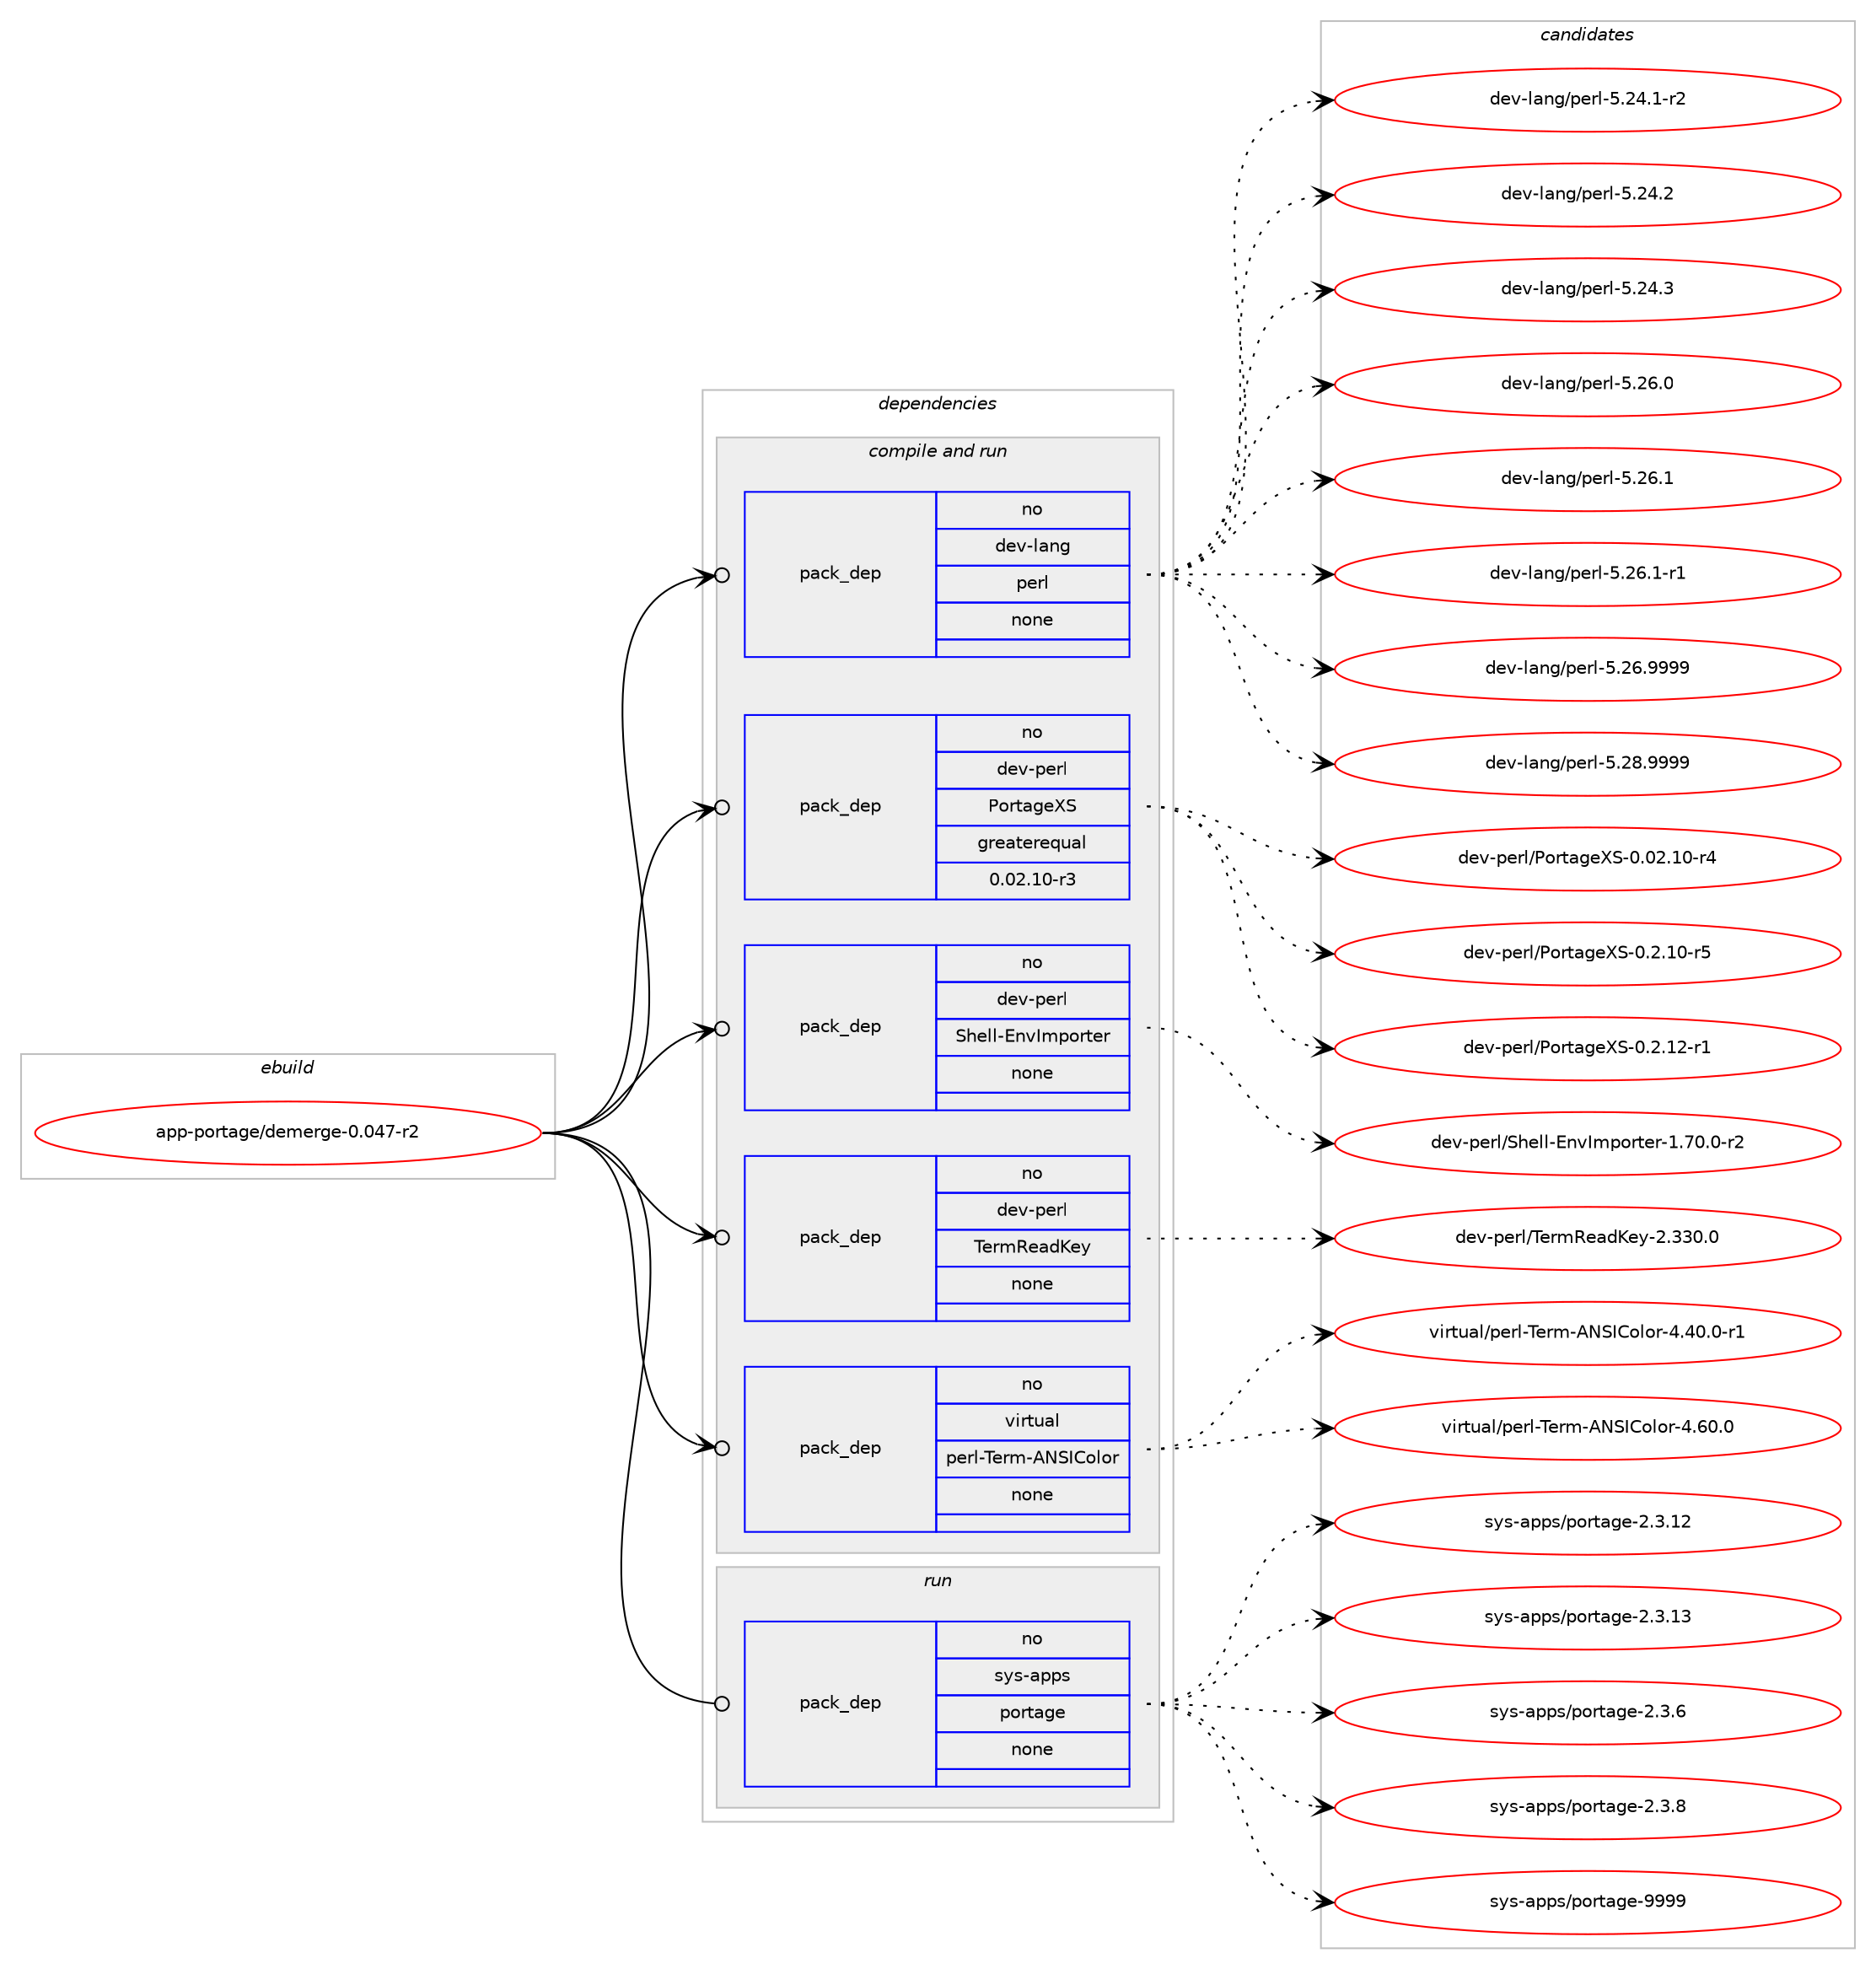digraph prolog {

# *************
# Graph options
# *************

newrank=true;
concentrate=true;
compound=true;
graph [rankdir=LR,fontname=Helvetica,fontsize=10,ranksep=1.5];#, ranksep=2.5, nodesep=0.2];
edge  [arrowhead=vee];
node  [fontname=Helvetica,fontsize=10];

# **********
# The ebuild
# **********

subgraph cluster_leftcol {
color=gray;
rank=same;
label=<<i>ebuild</i>>;
id [label="app-portage/demerge-0.047-r2", color=red, width=4, href="../app-portage/demerge-0.047-r2.svg"];
}

# ****************
# The dependencies
# ****************

subgraph cluster_midcol {
color=gray;
label=<<i>dependencies</i>>;
subgraph cluster_compile {
fillcolor="#eeeeee";
style=filled;
label=<<i>compile</i>>;
}
subgraph cluster_compileandrun {
fillcolor="#eeeeee";
style=filled;
label=<<i>compile and run</i>>;
subgraph pack38541 {
dependency53306 [label=<<TABLE BORDER="0" CELLBORDER="1" CELLSPACING="0" CELLPADDING="4" WIDTH="220"><TR><TD ROWSPAN="6" CELLPADDING="30">pack_dep</TD></TR><TR><TD WIDTH="110">no</TD></TR><TR><TD>dev-lang</TD></TR><TR><TD>perl</TD></TR><TR><TD>none</TD></TR><TR><TD></TD></TR></TABLE>>, shape=none, color=blue];
}
id:e -> dependency53306:w [weight=20,style="solid",arrowhead="odotvee"];
subgraph pack38542 {
dependency53307 [label=<<TABLE BORDER="0" CELLBORDER="1" CELLSPACING="0" CELLPADDING="4" WIDTH="220"><TR><TD ROWSPAN="6" CELLPADDING="30">pack_dep</TD></TR><TR><TD WIDTH="110">no</TD></TR><TR><TD>dev-perl</TD></TR><TR><TD>PortageXS</TD></TR><TR><TD>greaterequal</TD></TR><TR><TD>0.02.10-r3</TD></TR></TABLE>>, shape=none, color=blue];
}
id:e -> dependency53307:w [weight=20,style="solid",arrowhead="odotvee"];
subgraph pack38543 {
dependency53308 [label=<<TABLE BORDER="0" CELLBORDER="1" CELLSPACING="0" CELLPADDING="4" WIDTH="220"><TR><TD ROWSPAN="6" CELLPADDING="30">pack_dep</TD></TR><TR><TD WIDTH="110">no</TD></TR><TR><TD>dev-perl</TD></TR><TR><TD>Shell-EnvImporter</TD></TR><TR><TD>none</TD></TR><TR><TD></TD></TR></TABLE>>, shape=none, color=blue];
}
id:e -> dependency53308:w [weight=20,style="solid",arrowhead="odotvee"];
subgraph pack38544 {
dependency53309 [label=<<TABLE BORDER="0" CELLBORDER="1" CELLSPACING="0" CELLPADDING="4" WIDTH="220"><TR><TD ROWSPAN="6" CELLPADDING="30">pack_dep</TD></TR><TR><TD WIDTH="110">no</TD></TR><TR><TD>dev-perl</TD></TR><TR><TD>TermReadKey</TD></TR><TR><TD>none</TD></TR><TR><TD></TD></TR></TABLE>>, shape=none, color=blue];
}
id:e -> dependency53309:w [weight=20,style="solid",arrowhead="odotvee"];
subgraph pack38545 {
dependency53310 [label=<<TABLE BORDER="0" CELLBORDER="1" CELLSPACING="0" CELLPADDING="4" WIDTH="220"><TR><TD ROWSPAN="6" CELLPADDING="30">pack_dep</TD></TR><TR><TD WIDTH="110">no</TD></TR><TR><TD>virtual</TD></TR><TR><TD>perl-Term-ANSIColor</TD></TR><TR><TD>none</TD></TR><TR><TD></TD></TR></TABLE>>, shape=none, color=blue];
}
id:e -> dependency53310:w [weight=20,style="solid",arrowhead="odotvee"];
}
subgraph cluster_run {
fillcolor="#eeeeee";
style=filled;
label=<<i>run</i>>;
subgraph pack38546 {
dependency53311 [label=<<TABLE BORDER="0" CELLBORDER="1" CELLSPACING="0" CELLPADDING="4" WIDTH="220"><TR><TD ROWSPAN="6" CELLPADDING="30">pack_dep</TD></TR><TR><TD WIDTH="110">no</TD></TR><TR><TD>sys-apps</TD></TR><TR><TD>portage</TD></TR><TR><TD>none</TD></TR><TR><TD></TD></TR></TABLE>>, shape=none, color=blue];
}
id:e -> dependency53311:w [weight=20,style="solid",arrowhead="odot"];
}
}

# **************
# The candidates
# **************

subgraph cluster_choices {
rank=same;
color=gray;
label=<<i>candidates</i>>;

subgraph choice38541 {
color=black;
nodesep=1;
choice100101118451089711010347112101114108455346505246494511450 [label="dev-lang/perl-5.24.1-r2", color=red, width=4,href="../dev-lang/perl-5.24.1-r2.svg"];
choice10010111845108971101034711210111410845534650524650 [label="dev-lang/perl-5.24.2", color=red, width=4,href="../dev-lang/perl-5.24.2.svg"];
choice10010111845108971101034711210111410845534650524651 [label="dev-lang/perl-5.24.3", color=red, width=4,href="../dev-lang/perl-5.24.3.svg"];
choice10010111845108971101034711210111410845534650544648 [label="dev-lang/perl-5.26.0", color=red, width=4,href="../dev-lang/perl-5.26.0.svg"];
choice10010111845108971101034711210111410845534650544649 [label="dev-lang/perl-5.26.1", color=red, width=4,href="../dev-lang/perl-5.26.1.svg"];
choice100101118451089711010347112101114108455346505446494511449 [label="dev-lang/perl-5.26.1-r1", color=red, width=4,href="../dev-lang/perl-5.26.1-r1.svg"];
choice10010111845108971101034711210111410845534650544657575757 [label="dev-lang/perl-5.26.9999", color=red, width=4,href="../dev-lang/perl-5.26.9999.svg"];
choice10010111845108971101034711210111410845534650564657575757 [label="dev-lang/perl-5.28.9999", color=red, width=4,href="../dev-lang/perl-5.28.9999.svg"];
dependency53306:e -> choice100101118451089711010347112101114108455346505246494511450:w [style=dotted,weight="100"];
dependency53306:e -> choice10010111845108971101034711210111410845534650524650:w [style=dotted,weight="100"];
dependency53306:e -> choice10010111845108971101034711210111410845534650524651:w [style=dotted,weight="100"];
dependency53306:e -> choice10010111845108971101034711210111410845534650544648:w [style=dotted,weight="100"];
dependency53306:e -> choice10010111845108971101034711210111410845534650544649:w [style=dotted,weight="100"];
dependency53306:e -> choice100101118451089711010347112101114108455346505446494511449:w [style=dotted,weight="100"];
dependency53306:e -> choice10010111845108971101034711210111410845534650544657575757:w [style=dotted,weight="100"];
dependency53306:e -> choice10010111845108971101034711210111410845534650564657575757:w [style=dotted,weight="100"];
}
subgraph choice38542 {
color=black;
nodesep=1;
choice10010111845112101114108478011111411697103101888345484648504649484511452 [label="dev-perl/PortageXS-0.02.10-r4", color=red, width=4,href="../dev-perl/PortageXS-0.02.10-r4.svg"];
choice100101118451121011141084780111114116971031018883454846504649484511453 [label="dev-perl/PortageXS-0.2.10-r5", color=red, width=4,href="../dev-perl/PortageXS-0.2.10-r5.svg"];
choice100101118451121011141084780111114116971031018883454846504649504511449 [label="dev-perl/PortageXS-0.2.12-r1", color=red, width=4,href="../dev-perl/PortageXS-0.2.12-r1.svg"];
dependency53307:e -> choice10010111845112101114108478011111411697103101888345484648504649484511452:w [style=dotted,weight="100"];
dependency53307:e -> choice100101118451121011141084780111114116971031018883454846504649484511453:w [style=dotted,weight="100"];
dependency53307:e -> choice100101118451121011141084780111114116971031018883454846504649504511449:w [style=dotted,weight="100"];
}
subgraph choice38543 {
color=black;
nodesep=1;
choice100101118451121011141084783104101108108456911011873109112111114116101114454946554846484511450 [label="dev-perl/Shell-EnvImporter-1.70.0-r2", color=red, width=4,href="../dev-perl/Shell-EnvImporter-1.70.0-r2.svg"];
dependency53308:e -> choice100101118451121011141084783104101108108456911011873109112111114116101114454946554846484511450:w [style=dotted,weight="100"];
}
subgraph choice38544 {
color=black;
nodesep=1;
choice1001011184511210111410847841011141098210197100751011214550465151484648 [label="dev-perl/TermReadKey-2.330.0", color=red, width=4,href="../dev-perl/TermReadKey-2.330.0.svg"];
dependency53309:e -> choice1001011184511210111410847841011141098210197100751011214550465151484648:w [style=dotted,weight="100"];
}
subgraph choice38545 {
color=black;
nodesep=1;
choice11810511411611797108471121011141084584101114109456578837367111108111114455246524846484511449 [label="virtual/perl-Term-ANSIColor-4.40.0-r1", color=red, width=4,href="../virtual/perl-Term-ANSIColor-4.40.0-r1.svg"];
choice1181051141161179710847112101114108458410111410945657883736711110811111445524654484648 [label="virtual/perl-Term-ANSIColor-4.60.0", color=red, width=4,href="../virtual/perl-Term-ANSIColor-4.60.0.svg"];
dependency53310:e -> choice11810511411611797108471121011141084584101114109456578837367111108111114455246524846484511449:w [style=dotted,weight="100"];
dependency53310:e -> choice1181051141161179710847112101114108458410111410945657883736711110811111445524654484648:w [style=dotted,weight="100"];
}
subgraph choice38546 {
color=black;
nodesep=1;
choice1151211154597112112115471121111141169710310145504651464950 [label="sys-apps/portage-2.3.12", color=red, width=4,href="../sys-apps/portage-2.3.12.svg"];
choice1151211154597112112115471121111141169710310145504651464951 [label="sys-apps/portage-2.3.13", color=red, width=4,href="../sys-apps/portage-2.3.13.svg"];
choice11512111545971121121154711211111411697103101455046514654 [label="sys-apps/portage-2.3.6", color=red, width=4,href="../sys-apps/portage-2.3.6.svg"];
choice11512111545971121121154711211111411697103101455046514656 [label="sys-apps/portage-2.3.8", color=red, width=4,href="../sys-apps/portage-2.3.8.svg"];
choice115121115459711211211547112111114116971031014557575757 [label="sys-apps/portage-9999", color=red, width=4,href="../sys-apps/portage-9999.svg"];
dependency53311:e -> choice1151211154597112112115471121111141169710310145504651464950:w [style=dotted,weight="100"];
dependency53311:e -> choice1151211154597112112115471121111141169710310145504651464951:w [style=dotted,weight="100"];
dependency53311:e -> choice11512111545971121121154711211111411697103101455046514654:w [style=dotted,weight="100"];
dependency53311:e -> choice11512111545971121121154711211111411697103101455046514656:w [style=dotted,weight="100"];
dependency53311:e -> choice115121115459711211211547112111114116971031014557575757:w [style=dotted,weight="100"];
}
}

}
